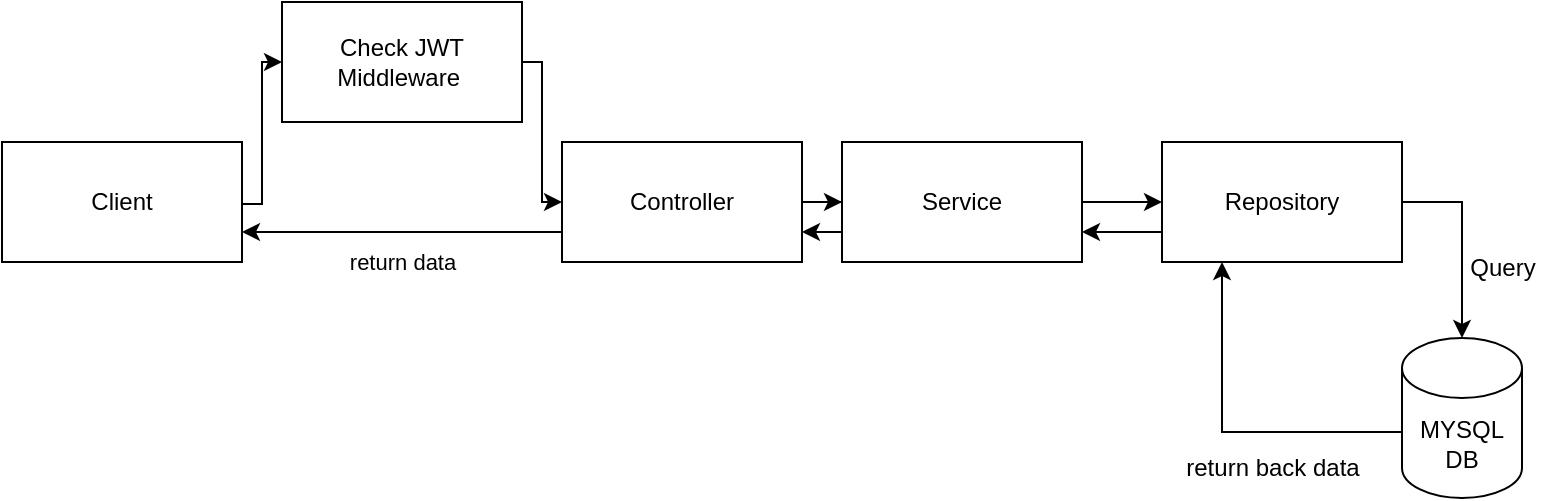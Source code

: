<mxfile version="24.7.8">
  <diagram name="Page-1" id="OWI4yCP7qAClX7mEh2jV">
    <mxGraphModel dx="1600" dy="836" grid="1" gridSize="10" guides="1" tooltips="1" connect="1" arrows="1" fold="1" page="1" pageScale="1" pageWidth="827" pageHeight="1169" math="0" shadow="0">
      <root>
        <mxCell id="0" />
        <mxCell id="1" parent="0" />
        <mxCell id="RMmXxPSA-yJP6LR7eLPe-12" style="edgeStyle=orthogonalEdgeStyle;rounded=0;orthogonalLoop=1;jettySize=auto;html=1;exitX=1;exitY=0.5;exitDx=0;exitDy=0;entryX=0;entryY=0.5;entryDx=0;entryDy=0;" edge="1" parent="1" target="RMmXxPSA-yJP6LR7eLPe-2">
          <mxGeometry relative="1" as="geometry">
            <mxPoint x="160" y="180" as="sourcePoint" />
            <mxPoint x="180" y="110" as="targetPoint" />
            <Array as="points">
              <mxPoint x="160" y="181" />
              <mxPoint x="180" y="181" />
              <mxPoint x="180" y="110" />
            </Array>
          </mxGeometry>
        </mxCell>
        <mxCell id="RMmXxPSA-yJP6LR7eLPe-1" value="Client" style="rounded=0;whiteSpace=wrap;html=1;" vertex="1" parent="1">
          <mxGeometry x="50" y="150" width="120" height="60" as="geometry" />
        </mxCell>
        <mxCell id="RMmXxPSA-yJP6LR7eLPe-13" style="edgeStyle=orthogonalEdgeStyle;rounded=0;orthogonalLoop=1;jettySize=auto;html=1;exitX=1;exitY=0.5;exitDx=0;exitDy=0;entryX=0;entryY=0.5;entryDx=0;entryDy=0;" edge="1" parent="1" source="RMmXxPSA-yJP6LR7eLPe-2" target="RMmXxPSA-yJP6LR7eLPe-3">
          <mxGeometry relative="1" as="geometry">
            <Array as="points">
              <mxPoint x="320" y="110" />
              <mxPoint x="320" y="180" />
            </Array>
          </mxGeometry>
        </mxCell>
        <mxCell id="RMmXxPSA-yJP6LR7eLPe-2" value="Check JWT Middleware&amp;nbsp;" style="rounded=0;whiteSpace=wrap;html=1;" vertex="1" parent="1">
          <mxGeometry x="190" y="80" width="120" height="60" as="geometry" />
        </mxCell>
        <mxCell id="RMmXxPSA-yJP6LR7eLPe-14" style="edgeStyle=orthogonalEdgeStyle;rounded=0;orthogonalLoop=1;jettySize=auto;html=1;exitX=1;exitY=0.5;exitDx=0;exitDy=0;" edge="1" parent="1" source="RMmXxPSA-yJP6LR7eLPe-3" target="RMmXxPSA-yJP6LR7eLPe-4">
          <mxGeometry relative="1" as="geometry" />
        </mxCell>
        <mxCell id="RMmXxPSA-yJP6LR7eLPe-25" style="edgeStyle=orthogonalEdgeStyle;rounded=0;orthogonalLoop=1;jettySize=auto;html=1;exitX=0;exitY=0.75;exitDx=0;exitDy=0;entryX=1;entryY=0.75;entryDx=0;entryDy=0;" edge="1" parent="1" source="RMmXxPSA-yJP6LR7eLPe-3" target="RMmXxPSA-yJP6LR7eLPe-1">
          <mxGeometry relative="1" as="geometry" />
        </mxCell>
        <mxCell id="RMmXxPSA-yJP6LR7eLPe-26" value="return data" style="edgeLabel;html=1;align=center;verticalAlign=middle;resizable=0;points=[];" vertex="1" connectable="0" parent="RMmXxPSA-yJP6LR7eLPe-25">
          <mxGeometry x="0.235" relative="1" as="geometry">
            <mxPoint x="19" y="15" as="offset" />
          </mxGeometry>
        </mxCell>
        <mxCell id="RMmXxPSA-yJP6LR7eLPe-3" value="Controller" style="rounded=0;whiteSpace=wrap;html=1;" vertex="1" parent="1">
          <mxGeometry x="330" y="150" width="120" height="60" as="geometry" />
        </mxCell>
        <mxCell id="RMmXxPSA-yJP6LR7eLPe-15" style="edgeStyle=orthogonalEdgeStyle;rounded=0;orthogonalLoop=1;jettySize=auto;html=1;exitX=1;exitY=0.5;exitDx=0;exitDy=0;entryX=0;entryY=0.5;entryDx=0;entryDy=0;" edge="1" parent="1" source="RMmXxPSA-yJP6LR7eLPe-4" target="RMmXxPSA-yJP6LR7eLPe-5">
          <mxGeometry relative="1" as="geometry" />
        </mxCell>
        <mxCell id="RMmXxPSA-yJP6LR7eLPe-24" style="edgeStyle=orthogonalEdgeStyle;rounded=0;orthogonalLoop=1;jettySize=auto;html=1;exitX=0;exitY=0.75;exitDx=0;exitDy=0;entryX=1;entryY=0.75;entryDx=0;entryDy=0;" edge="1" parent="1" source="RMmXxPSA-yJP6LR7eLPe-4" target="RMmXxPSA-yJP6LR7eLPe-3">
          <mxGeometry relative="1" as="geometry" />
        </mxCell>
        <mxCell id="RMmXxPSA-yJP6LR7eLPe-4" value="Service" style="rounded=0;whiteSpace=wrap;html=1;" vertex="1" parent="1">
          <mxGeometry x="470" y="150" width="120" height="60" as="geometry" />
        </mxCell>
        <mxCell id="RMmXxPSA-yJP6LR7eLPe-23" style="edgeStyle=orthogonalEdgeStyle;rounded=0;orthogonalLoop=1;jettySize=auto;html=1;exitX=0;exitY=0.75;exitDx=0;exitDy=0;entryX=1;entryY=0.75;entryDx=0;entryDy=0;" edge="1" parent="1" source="RMmXxPSA-yJP6LR7eLPe-5" target="RMmXxPSA-yJP6LR7eLPe-4">
          <mxGeometry relative="1" as="geometry" />
        </mxCell>
        <mxCell id="RMmXxPSA-yJP6LR7eLPe-5" value="Repository" style="rounded=0;whiteSpace=wrap;html=1;" vertex="1" parent="1">
          <mxGeometry x="630" y="150" width="120" height="60" as="geometry" />
        </mxCell>
        <mxCell id="RMmXxPSA-yJP6LR7eLPe-6" value="MYSQL DB" style="shape=cylinder3;whiteSpace=wrap;html=1;boundedLbl=1;backgroundOutline=1;size=15;" vertex="1" parent="1">
          <mxGeometry x="750" y="248" width="60" height="80" as="geometry" />
        </mxCell>
        <mxCell id="RMmXxPSA-yJP6LR7eLPe-18" value="" style="endArrow=classic;html=1;rounded=0;exitX=0;exitY=0.588;exitDx=0;exitDy=0;exitPerimeter=0;entryX=0.25;entryY=1;entryDx=0;entryDy=0;" edge="1" parent="1" source="RMmXxPSA-yJP6LR7eLPe-6" target="RMmXxPSA-yJP6LR7eLPe-5">
          <mxGeometry width="50" height="50" relative="1" as="geometry">
            <mxPoint x="540" y="340" as="sourcePoint" />
            <mxPoint x="610" y="220" as="targetPoint" />
            <Array as="points">
              <mxPoint x="660" y="295" />
            </Array>
          </mxGeometry>
        </mxCell>
        <mxCell id="RMmXxPSA-yJP6LR7eLPe-20" value="return back data" style="text;html=1;align=center;verticalAlign=middle;resizable=0;points=[];autosize=1;strokeColor=none;fillColor=none;" vertex="1" parent="1">
          <mxGeometry x="630" y="298" width="110" height="30" as="geometry" />
        </mxCell>
        <mxCell id="RMmXxPSA-yJP6LR7eLPe-21" style="edgeStyle=orthogonalEdgeStyle;rounded=0;orthogonalLoop=1;jettySize=auto;html=1;exitX=1;exitY=0.5;exitDx=0;exitDy=0;entryX=0.5;entryY=0;entryDx=0;entryDy=0;entryPerimeter=0;" edge="1" parent="1" source="RMmXxPSA-yJP6LR7eLPe-5" target="RMmXxPSA-yJP6LR7eLPe-6">
          <mxGeometry relative="1" as="geometry" />
        </mxCell>
        <mxCell id="RMmXxPSA-yJP6LR7eLPe-22" value="Query" style="text;html=1;align=center;verticalAlign=middle;resizable=0;points=[];autosize=1;strokeColor=none;fillColor=none;" vertex="1" parent="1">
          <mxGeometry x="770" y="198" width="60" height="30" as="geometry" />
        </mxCell>
      </root>
    </mxGraphModel>
  </diagram>
</mxfile>
